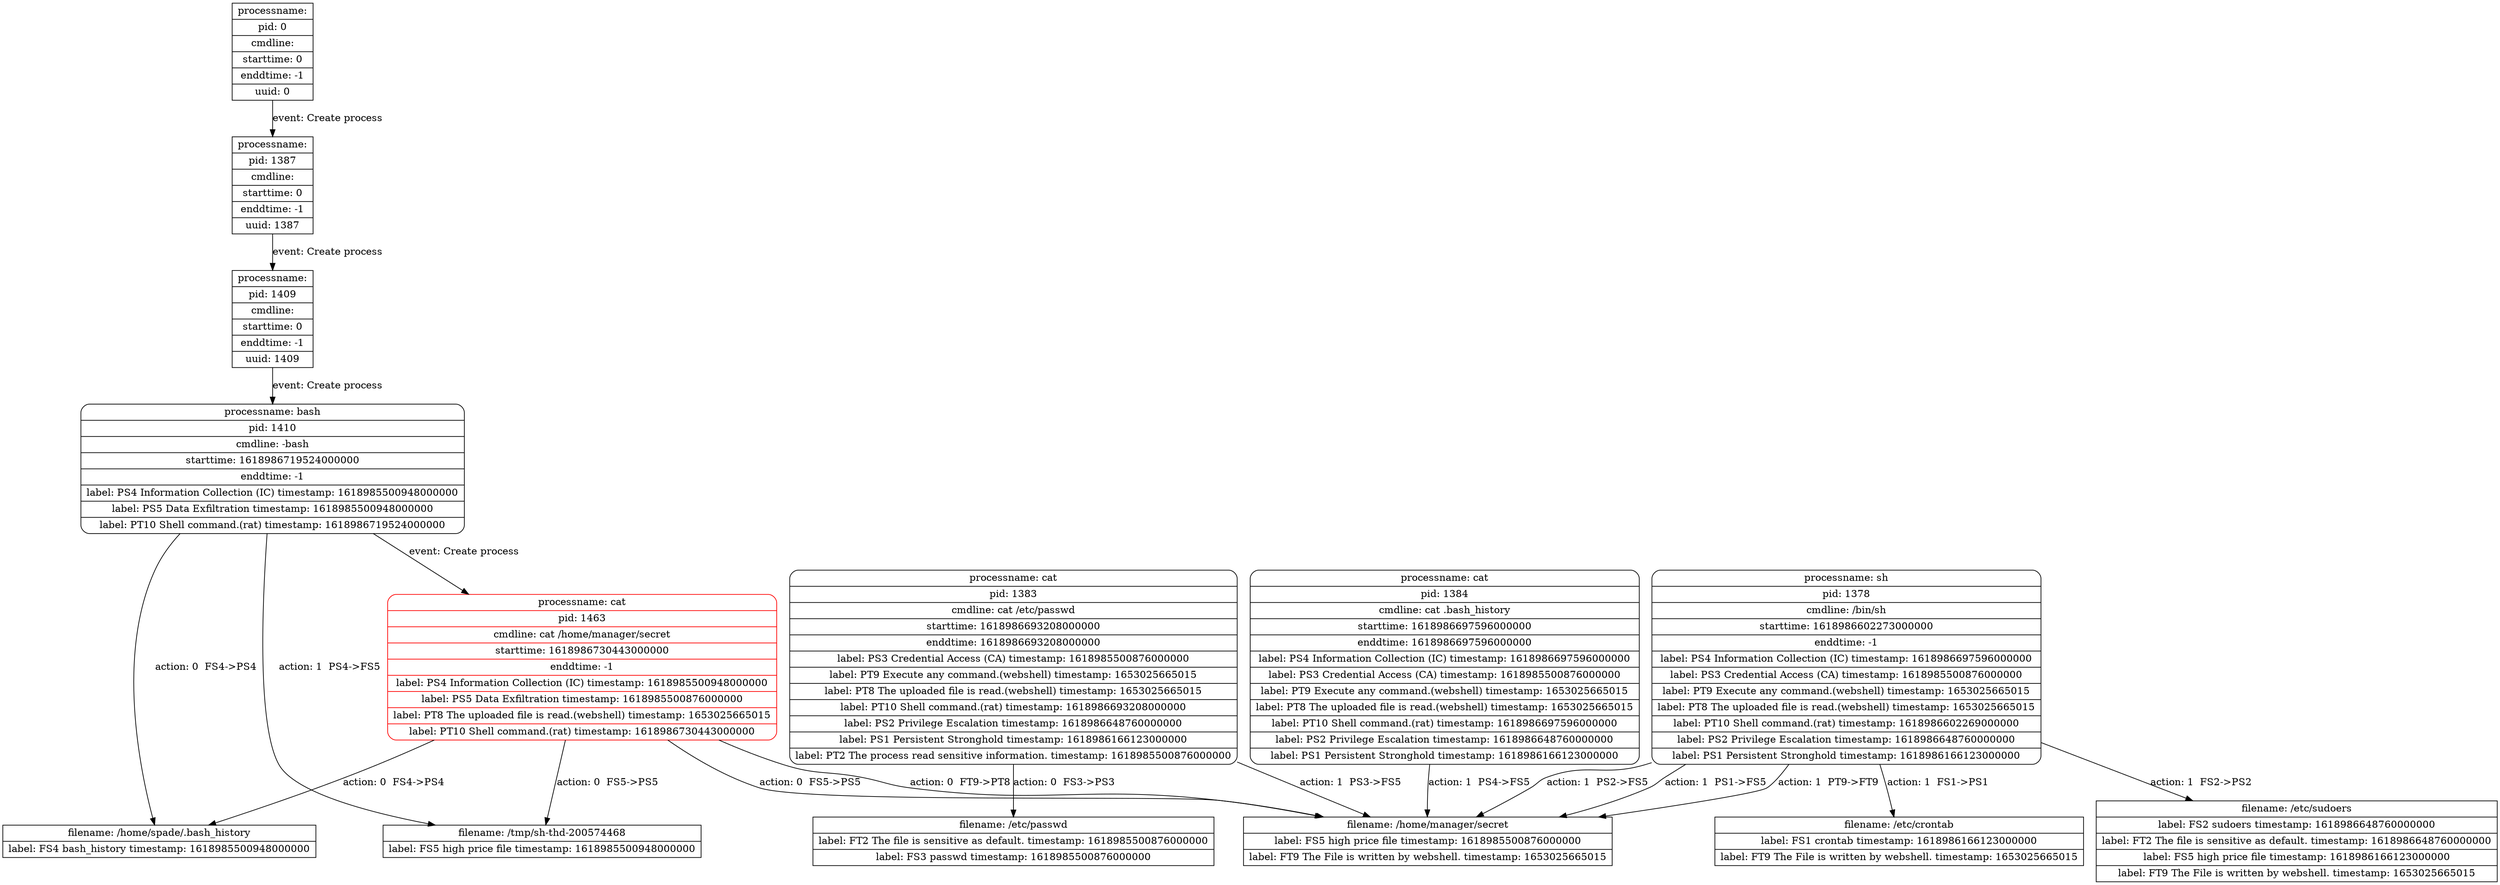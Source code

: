 digraph graph1 {
node [shape = Mrecord];
table239 [label = "{<head>processname: cat | pid: 1463 | cmdline: cat /home/manager/secret | starttime: 1618986730443000000 | enddtime: -1 | label: PS4 Information Collection (IC) timestamp: 1618985500948000000 | label: PS5 Data Exfiltration timestamp: 1618985500876000000 | label: PT8 The uploaded file is read.(webshell) timestamp: 1653025665015 | label: PT10 Shell command.(rat) timestamp: 1618986730443000000}", color = red];
table63 [shape = record, label = "{<head>filename: /home/spade/.bash_history | label: FS4 bash_history timestamp: 1618985500948000000}"];
table239 -> table63[label = "action: 0  FS4->PS4"];
table216 [shape = record, label = "{<head>filename: /tmp/sh-thd-200574468 | label: FS5 high price file timestamp: 1618985500948000000}"];
table194 [label = "{<head>processname: bash | pid: 1410 | cmdline: -bash | starttime: 1618986719524000000 | enddtime: -1 | label: PS4 Information Collection (IC) timestamp: 1618985500948000000 | label: PS5 Data Exfiltration timestamp: 1618985500948000000 | label: PT10 Shell command.(rat) timestamp: 1618986719524000000}"];
table194 -> table63[label = "action: 0  FS4->PS4"];
table194 -> table216[label = "action: 1  PS4->FS5"];
table239 -> table216[label = "action: 0  FS5->PS5"];
table189 [shape = record, label = "{<head>filename: /home/manager/secret | label: FS5 high price file timestamp: 1618985500876000000 | label: FT9 The File is written by webshell. timestamp: 1653025665015}"];
table184 [label = "{<head>processname: cat | pid: 1384 | cmdline: cat .bash_history | starttime: 1618986697596000000 | enddtime: 1618986697596000000 | label: PS4 Information Collection (IC) timestamp: 1618986697596000000 | label: PS3 Credential Access (CA) timestamp: 1618985500876000000 | label: PT9 Execute any command.(webshell) timestamp: 1653025665015 | label: PT8 The uploaded file is read.(webshell) timestamp: 1653025665015 | label: PT10 Shell command.(rat) timestamp: 1618986697596000000 | label: PS2 Privilege Escalation timestamp: 1618986648760000000 | label: PS1 Persistent Stronghold timestamp: 1618986166123000000}"];
table184 -> table189[label = "action: 1  PS4->FS5"];
table183 [label = "{<head>processname: cat | pid: 1383 | cmdline: cat /etc/passwd | starttime: 1618986693208000000 | enddtime: 1618986693208000000 | label: PS3 Credential Access (CA) timestamp: 1618985500876000000 | label: PT9 Execute any command.(webshell) timestamp: 1653025665015 | label: PT8 The uploaded file is read.(webshell) timestamp: 1653025665015 | label: PT10 Shell command.(rat) timestamp: 1618986693208000000 | label: PS2 Privilege Escalation timestamp: 1618986648760000000 | label: PS1 Persistent Stronghold timestamp: 1618986166123000000 | label: PT2 The process read sensitive information. timestamp: 1618985500876000000}"];
table41 [shape = record, label = "{<head>filename: /etc/passwd | label: FT2 The file is sensitive as default. timestamp: 1618985500876000000 | label: FS3 passwd timestamp: 1618985500876000000}"];
table183 -> table41[label = "action: 0  FS3->PS3"];
table183 -> table189[label = "action: 1  PS3->FS5"];
table172 [label = "{<head>processname: sh | pid: 1378 | cmdline: /bin/sh | starttime: 1618986602273000000 | enddtime: -1 | label: PS4 Information Collection (IC) timestamp: 1618986697596000000 | label: PS3 Credential Access (CA) timestamp: 1618985500876000000 | label: PT9 Execute any command.(webshell) timestamp: 1653025665015 | label: PT8 The uploaded file is read.(webshell) timestamp: 1653025665015 | label: PT10 Shell command.(rat) timestamp: 1618986602269000000 | label: PS2 Privilege Escalation timestamp: 1618986648760000000 | label: PS1 Persistent Stronghold timestamp: 1618986166123000000}"];
table181 [shape = record, label = "{<head>filename: /etc/sudoers | label: FS2 sudoers timestamp: 1618986648760000000 | label: FT2 The file is sensitive as default. timestamp: 1618986648760000000 | label: FS5 high price file timestamp: 1618986166123000000 | label: FT9 The File is written by webshell. timestamp: 1653025665015}"];
table172 -> table181[label = "action: 1  FS2->PS2"];
table172 -> table189[label = "action: 1  PS2->FS5"];
table153 [shape = record, label = "{<head>filename: /etc/crontab | label: FS1 crontab timestamp: 1618986166123000000 | label: FT9 The File is written by webshell. timestamp: 1653025665015}"];
table172 -> table153[label = "action: 1  FS1->PS1"];
table172 -> table189[label = "action: 1  PS1->FS5"];
table239 -> table189[label = "action: 0  FS5->PS5"];
table172 -> table189[label = "action: 1  PT9->FT9"];
table239 -> table189[label = "action: 0  FT9->PT8"];
table194 -> table239[label = "event: Create process"];
node [shape = record];
table193 [label = "{<head>processname:  | pid: 1409 | cmdline:  | starttime: 0 | enddtime: -1 | uuid: 1409}"];
table193 -> table194[label = "event: Create process"];
node [shape = record];
table191 [label = "{<head>processname:  | pid: 1387 | cmdline:  | starttime: 0 | enddtime: -1 | uuid: 1387}"];
table191 -> table193[label = "event: Create process"];
node [shape = record];
table0 [label = "{<head>processname:  | pid: 0 | cmdline:  | starttime: 0 | enddtime: -1 | uuid: 0}"];
table0 -> table191[label = "event: Create process"];
}
